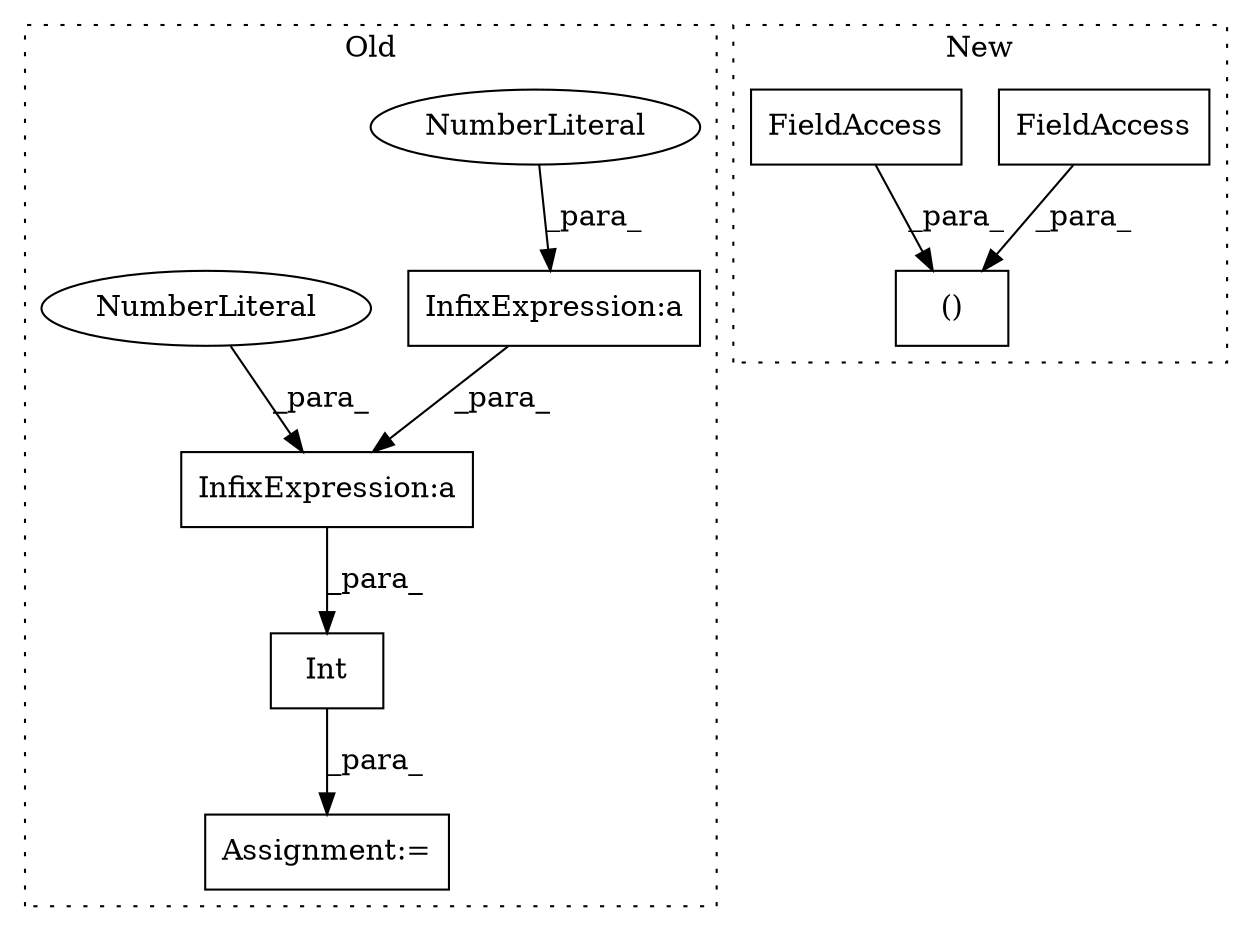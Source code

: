 digraph G {
subgraph cluster0 {
1 [label="Int" a="32" s="1168,1208" l="4,1" shape="box"];
3 [label="Assignment:=" a="7" s="1167" l="1" shape="box"];
4 [label="InfixExpression:a" a="27" s="962" l="3" shape="box"];
5 [label="NumberLiteral" a="34" s="965" l="1" shape="ellipse"];
6 [label="InfixExpression:a" a="27" s="1201" l="3" shape="box"];
7 [label="NumberLiteral" a="34" s="1204" l="3" shape="ellipse"];
label = "Old";
style="dotted";
}
subgraph cluster1 {
2 [label="()" a="106" s="1241" l="47" shape="box"];
8 [label="FieldAccess" a="22" s="1271" l="17" shape="box"];
9 [label="FieldAccess" a="22" s="1241" l="17" shape="box"];
label = "New";
style="dotted";
}
1 -> 3 [label="_para_"];
4 -> 6 [label="_para_"];
5 -> 4 [label="_para_"];
6 -> 1 [label="_para_"];
7 -> 6 [label="_para_"];
8 -> 2 [label="_para_"];
9 -> 2 [label="_para_"];
}
